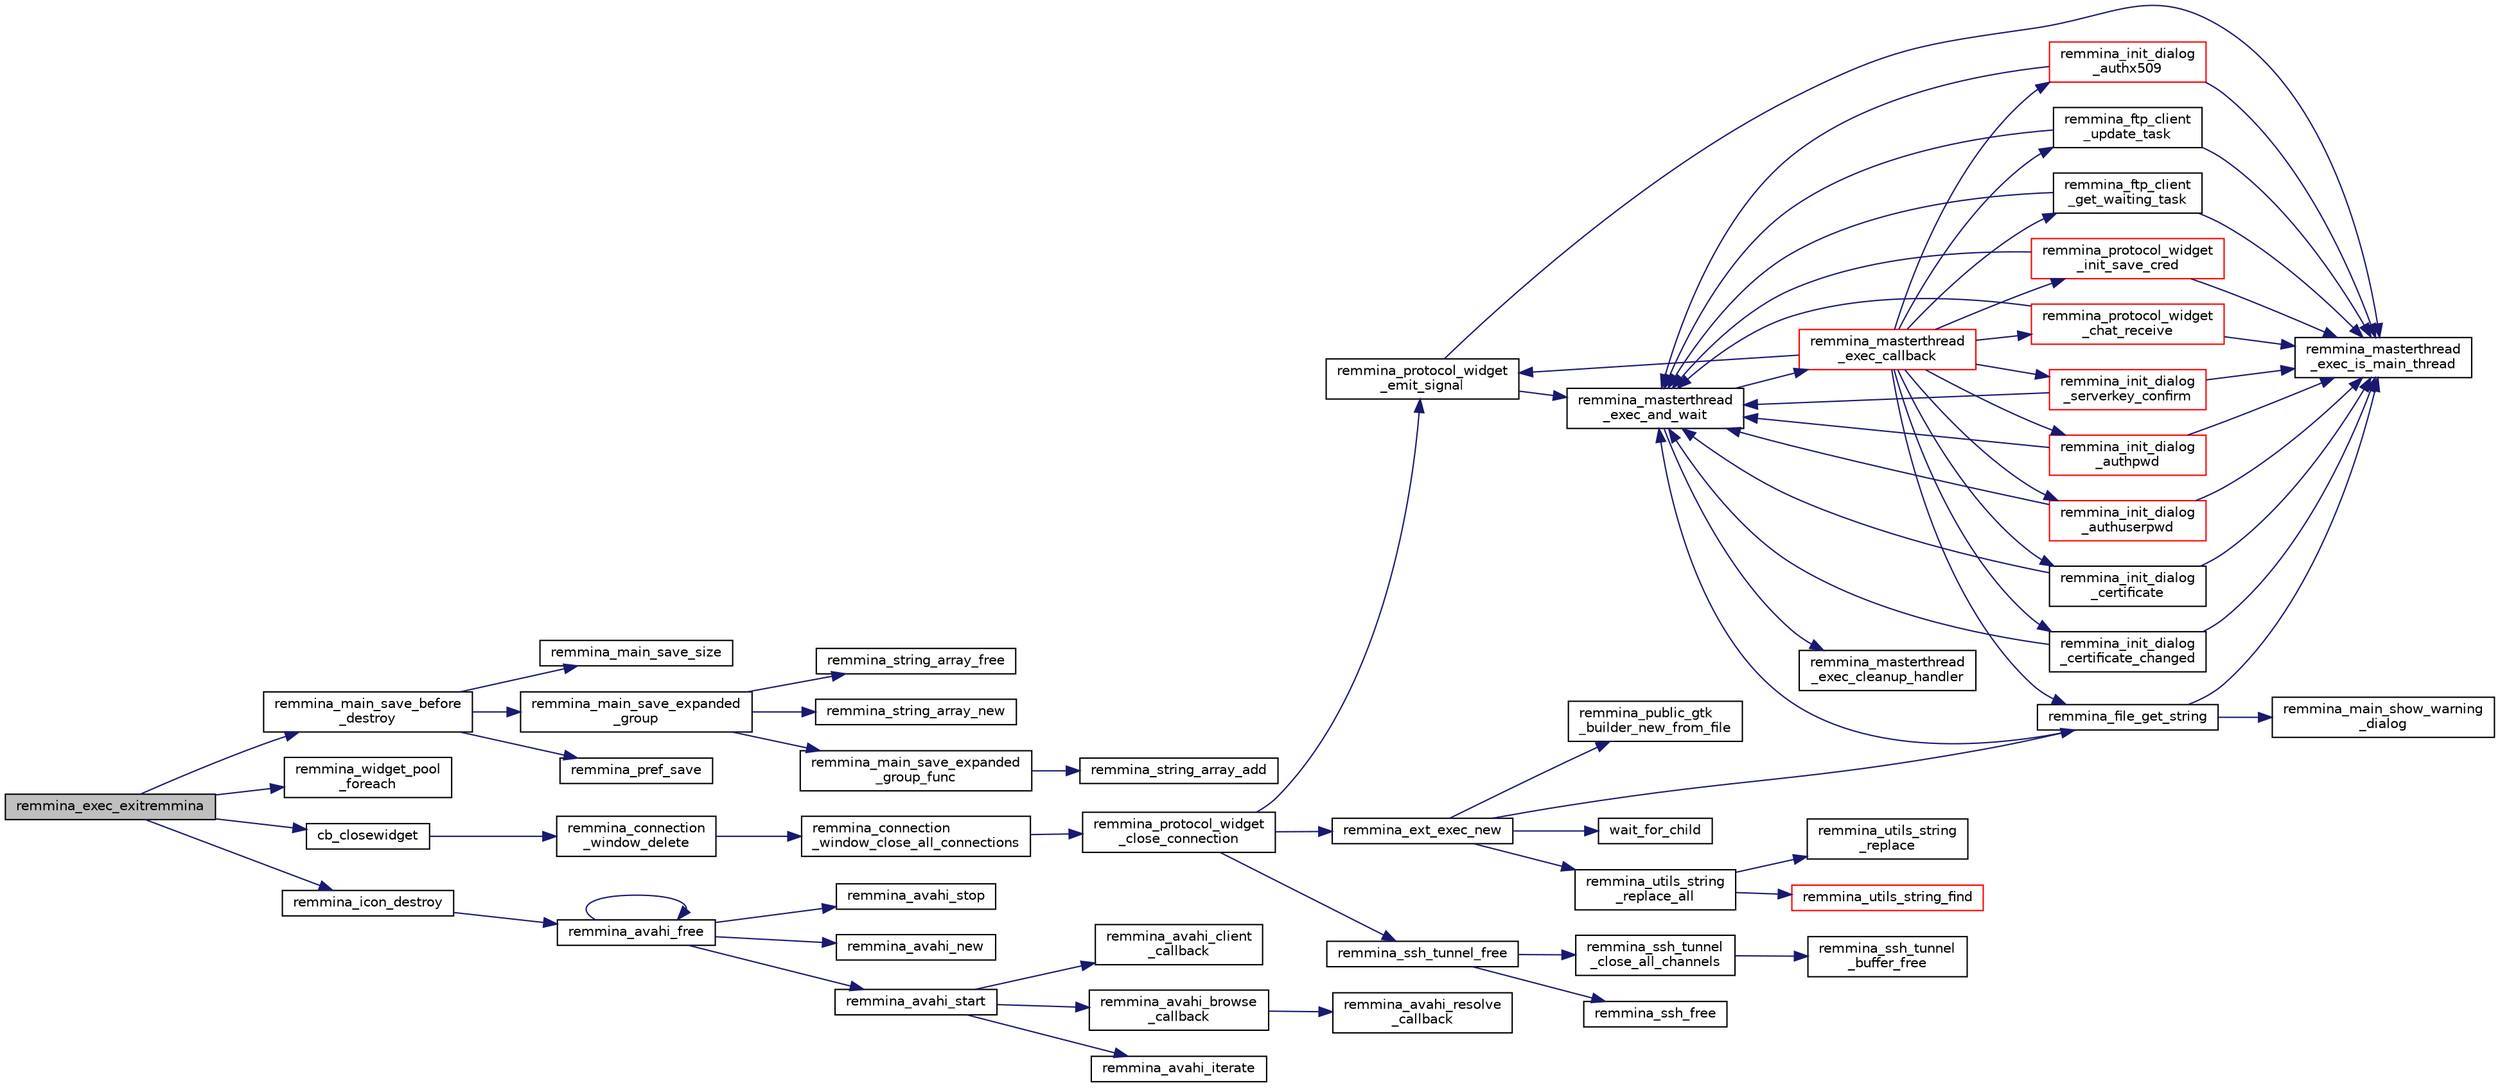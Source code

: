 digraph "remmina_exec_exitremmina"
{
  edge [fontname="Helvetica",fontsize="10",labelfontname="Helvetica",labelfontsize="10"];
  node [fontname="Helvetica",fontsize="10",shape=record];
  rankdir="LR";
  Node751 [label="remmina_exec_exitremmina",height=0.2,width=0.4,color="black", fillcolor="grey75", style="filled", fontcolor="black"];
  Node751 -> Node752 [color="midnightblue",fontsize="10",style="solid",fontname="Helvetica"];
  Node752 [label="remmina_main_save_before\l_destroy",height=0.2,width=0.4,color="black", fillcolor="white", style="filled",URL="$remmina__main_8c.html#a009f32092bd1d8dcd8e783d25416f3df"];
  Node752 -> Node753 [color="midnightblue",fontsize="10",style="solid",fontname="Helvetica"];
  Node753 [label="remmina_main_save_size",height=0.2,width=0.4,color="black", fillcolor="white", style="filled",URL="$remmina__main_8c.html#ac448c53d7a2066763d2b747d269f60ee"];
  Node752 -> Node754 [color="midnightblue",fontsize="10",style="solid",fontname="Helvetica"];
  Node754 [label="remmina_main_save_expanded\l_group",height=0.2,width=0.4,color="black", fillcolor="white", style="filled",URL="$remmina__main_8c.html#ad8744dc59ba8072ffdf557b6c94e9f40"];
  Node754 -> Node755 [color="midnightblue",fontsize="10",style="solid",fontname="Helvetica"];
  Node755 [label="remmina_string_array_free",height=0.2,width=0.4,color="black", fillcolor="white", style="filled",URL="$remmina__string__array_8c.html#a8ab78913d299df665a408a8a5ec51bbe"];
  Node754 -> Node756 [color="midnightblue",fontsize="10",style="solid",fontname="Helvetica"];
  Node756 [label="remmina_string_array_new",height=0.2,width=0.4,color="black", fillcolor="white", style="filled",URL="$remmina__string__array_8c.html#aff90e964c6541b1af02adf7ea39e6e02"];
  Node754 -> Node757 [color="midnightblue",fontsize="10",style="solid",fontname="Helvetica"];
  Node757 [label="remmina_main_save_expanded\l_group_func",height=0.2,width=0.4,color="black", fillcolor="white", style="filled",URL="$remmina__main_8c.html#a51880fc109db6457a5d0fc543c2deaf2"];
  Node757 -> Node758 [color="midnightblue",fontsize="10",style="solid",fontname="Helvetica"];
  Node758 [label="remmina_string_array_add",height=0.2,width=0.4,color="black", fillcolor="white", style="filled",URL="$remmina__string__array_8c.html#a2aaacca7db4b86f836486cfb559398f0"];
  Node752 -> Node759 [color="midnightblue",fontsize="10",style="solid",fontname="Helvetica"];
  Node759 [label="remmina_pref_save",height=0.2,width=0.4,color="black", fillcolor="white", style="filled",URL="$remmina__pref_8c.html#a1c614a5e7dc3cd415be6e0a926e26983"];
  Node751 -> Node760 [color="midnightblue",fontsize="10",style="solid",fontname="Helvetica"];
  Node760 [label="remmina_widget_pool\l_foreach",height=0.2,width=0.4,color="black", fillcolor="white", style="filled",URL="$remmina__widget__pool_8c.html#a53fad3994b2550300cfd4fd8bb2a2b5b"];
  Node751 -> Node761 [color="midnightblue",fontsize="10",style="solid",fontname="Helvetica"];
  Node761 [label="cb_closewidget",height=0.2,width=0.4,color="black", fillcolor="white", style="filled",URL="$remmina__exec_8c.html#a0ffd51ed283da4640c920e75e89e694a"];
  Node761 -> Node762 [color="midnightblue",fontsize="10",style="solid",fontname="Helvetica"];
  Node762 [label="remmina_connection\l_window_delete",height=0.2,width=0.4,color="black", fillcolor="white", style="filled",URL="$remmina__connection__window_8c.html#a47242e757b22622e8653643de24fdad9"];
  Node762 -> Node763 [color="midnightblue",fontsize="10",style="solid",fontname="Helvetica"];
  Node763 [label="remmina_connection\l_window_close_all_connections",height=0.2,width=0.4,color="black", fillcolor="white", style="filled",URL="$remmina__connection__window_8c.html#aa684847595283db326fd636735eed231"];
  Node763 -> Node764 [color="midnightblue",fontsize="10",style="solid",fontname="Helvetica"];
  Node764 [label="remmina_protocol_widget\l_close_connection",height=0.2,width=0.4,color="black", fillcolor="white", style="filled",URL="$remmina__protocol__widget_8c.html#a326a430fe4d298e3564d9fd5b7945a82"];
  Node764 -> Node765 [color="midnightblue",fontsize="10",style="solid",fontname="Helvetica"];
  Node765 [label="remmina_protocol_widget\l_emit_signal",height=0.2,width=0.4,color="black", fillcolor="white", style="filled",URL="$remmina__protocol__widget_8c.html#ac3e5a7f14aef4adb2e57d35e9c180b3b"];
  Node765 -> Node766 [color="midnightblue",fontsize="10",style="solid",fontname="Helvetica"];
  Node766 [label="remmina_masterthread\l_exec_is_main_thread",height=0.2,width=0.4,color="black", fillcolor="white", style="filled",URL="$remmina__masterthread__exec_8c.html#a3a52e863a3a3da6da6bb5d36c13b7ff4"];
  Node765 -> Node767 [color="midnightblue",fontsize="10",style="solid",fontname="Helvetica"];
  Node767 [label="remmina_masterthread\l_exec_and_wait",height=0.2,width=0.4,color="black", fillcolor="white", style="filled",URL="$remmina__masterthread__exec_8c.html#a14628c2470cac50e87916a70ea05c97d"];
  Node767 -> Node768 [color="midnightblue",fontsize="10",style="solid",fontname="Helvetica"];
  Node768 [label="remmina_masterthread\l_exec_cleanup_handler",height=0.2,width=0.4,color="black", fillcolor="white", style="filled",URL="$remmina__masterthread__exec_8c.html#a94985f15fd0d27c037824ee90b0ecd3c"];
  Node767 -> Node769 [color="midnightblue",fontsize="10",style="solid",fontname="Helvetica"];
  Node769 [label="remmina_masterthread\l_exec_callback",height=0.2,width=0.4,color="red", fillcolor="white", style="filled",URL="$remmina__masterthread__exec_8c.html#ae5c4d736f1856249c255430e010a179f"];
  Node769 -> Node770 [color="midnightblue",fontsize="10",style="solid",fontname="Helvetica"];
  Node770 [label="remmina_protocol_widget\l_init_save_cred",height=0.2,width=0.4,color="red", fillcolor="white", style="filled",URL="$remmina__protocol__widget_8c.html#a7ac09ee83afa8a1a60cadf56b0ec83a6"];
  Node770 -> Node766 [color="midnightblue",fontsize="10",style="solid",fontname="Helvetica"];
  Node770 -> Node767 [color="midnightblue",fontsize="10",style="solid",fontname="Helvetica"];
  Node769 -> Node812 [color="midnightblue",fontsize="10",style="solid",fontname="Helvetica"];
  Node812 [label="remmina_protocol_widget\l_chat_receive",height=0.2,width=0.4,color="red", fillcolor="white", style="filled",URL="$remmina__protocol__widget_8c.html#ae2522242b3f39ee84ee8cf75170de0c0"];
  Node812 -> Node766 [color="midnightblue",fontsize="10",style="solid",fontname="Helvetica"];
  Node812 -> Node767 [color="midnightblue",fontsize="10",style="solid",fontname="Helvetica"];
  Node769 -> Node793 [color="midnightblue",fontsize="10",style="solid",fontname="Helvetica"];
  Node793 [label="remmina_file_get_string",height=0.2,width=0.4,color="black", fillcolor="white", style="filled",URL="$remmina__file_8c.html#a8eb1b213d9d08c6ad13683ce05f4355e"];
  Node793 -> Node766 [color="midnightblue",fontsize="10",style="solid",fontname="Helvetica"];
  Node793 -> Node767 [color="midnightblue",fontsize="10",style="solid",fontname="Helvetica"];
  Node793 -> Node773 [color="midnightblue",fontsize="10",style="solid",fontname="Helvetica"];
  Node773 [label="remmina_main_show_warning\l_dialog",height=0.2,width=0.4,color="black", fillcolor="white", style="filled",URL="$remmina__main_8c.html#ad99b9c0bf2fa8c166a8b4a09e06ffdf7"];
  Node769 -> Node816 [color="midnightblue",fontsize="10",style="solid",fontname="Helvetica"];
  Node816 [label="remmina_init_dialog\l_serverkey_confirm",height=0.2,width=0.4,color="red", fillcolor="white", style="filled",URL="$remmina__init__dialog_8c.html#a11fba22fe5f7f85985e01b499a52e534"];
  Node816 -> Node766 [color="midnightblue",fontsize="10",style="solid",fontname="Helvetica"];
  Node816 -> Node767 [color="midnightblue",fontsize="10",style="solid",fontname="Helvetica"];
  Node769 -> Node818 [color="midnightblue",fontsize="10",style="solid",fontname="Helvetica"];
  Node818 [label="remmina_init_dialog\l_authpwd",height=0.2,width=0.4,color="red", fillcolor="white", style="filled",URL="$remmina__init__dialog_8c.html#a755fc90b41b65cd6106915ab501433fa"];
  Node818 -> Node766 [color="midnightblue",fontsize="10",style="solid",fontname="Helvetica"];
  Node818 -> Node767 [color="midnightblue",fontsize="10",style="solid",fontname="Helvetica"];
  Node769 -> Node819 [color="midnightblue",fontsize="10",style="solid",fontname="Helvetica"];
  Node819 [label="remmina_init_dialog\l_authuserpwd",height=0.2,width=0.4,color="red", fillcolor="white", style="filled",URL="$remmina__init__dialog_8c.html#ad941f2348cd1752fc9d58c263690726c"];
  Node819 -> Node766 [color="midnightblue",fontsize="10",style="solid",fontname="Helvetica"];
  Node819 -> Node767 [color="midnightblue",fontsize="10",style="solid",fontname="Helvetica"];
  Node769 -> Node820 [color="midnightblue",fontsize="10",style="solid",fontname="Helvetica"];
  Node820 [label="remmina_init_dialog\l_certificate",height=0.2,width=0.4,color="black", fillcolor="white", style="filled",URL="$remmina__init__dialog_8c.html#abd47233840e1eefc1d511bc4e153b98b"];
  Node820 -> Node766 [color="midnightblue",fontsize="10",style="solid",fontname="Helvetica"];
  Node820 -> Node767 [color="midnightblue",fontsize="10",style="solid",fontname="Helvetica"];
  Node769 -> Node821 [color="midnightblue",fontsize="10",style="solid",fontname="Helvetica"];
  Node821 [label="remmina_init_dialog\l_certificate_changed",height=0.2,width=0.4,color="black", fillcolor="white", style="filled",URL="$remmina__init__dialog_8c.html#a07e0824fe19e8169d076878aca502fc8"];
  Node821 -> Node766 [color="midnightblue",fontsize="10",style="solid",fontname="Helvetica"];
  Node821 -> Node767 [color="midnightblue",fontsize="10",style="solid",fontname="Helvetica"];
  Node769 -> Node822 [color="midnightblue",fontsize="10",style="solid",fontname="Helvetica"];
  Node822 [label="remmina_init_dialog\l_authx509",height=0.2,width=0.4,color="red", fillcolor="white", style="filled",URL="$remmina__init__dialog_8c.html#a022dc4f1c87b00dac294837358394ddf"];
  Node822 -> Node766 [color="midnightblue",fontsize="10",style="solid",fontname="Helvetica"];
  Node822 -> Node767 [color="midnightblue",fontsize="10",style="solid",fontname="Helvetica"];
  Node769 -> Node824 [color="midnightblue",fontsize="10",style="solid",fontname="Helvetica"];
  Node824 [label="remmina_ftp_client\l_update_task",height=0.2,width=0.4,color="black", fillcolor="white", style="filled",URL="$remmina__ftp__client_8c.html#ad96358f40ab056c91f796ddda886a1dd"];
  Node824 -> Node766 [color="midnightblue",fontsize="10",style="solid",fontname="Helvetica"];
  Node824 -> Node767 [color="midnightblue",fontsize="10",style="solid",fontname="Helvetica"];
  Node769 -> Node825 [color="midnightblue",fontsize="10",style="solid",fontname="Helvetica"];
  Node825 [label="remmina_ftp_client\l_get_waiting_task",height=0.2,width=0.4,color="black", fillcolor="white", style="filled",URL="$remmina__ftp__client_8c.html#a33e4993b60c36eae89a6a0a943d28141"];
  Node825 -> Node766 [color="midnightblue",fontsize="10",style="solid",fontname="Helvetica"];
  Node825 -> Node767 [color="midnightblue",fontsize="10",style="solid",fontname="Helvetica"];
  Node769 -> Node765 [color="midnightblue",fontsize="10",style="solid",fontname="Helvetica"];
  Node764 -> Node829 [color="midnightblue",fontsize="10",style="solid",fontname="Helvetica"];
  Node829 [label="remmina_ssh_tunnel_free",height=0.2,width=0.4,color="black", fillcolor="white", style="filled",URL="$remmina__ssh_8c.html#a223f8dd7a678bcec2ece40a2d8f7ea06"];
  Node829 -> Node830 [color="midnightblue",fontsize="10",style="solid",fontname="Helvetica"];
  Node830 [label="remmina_ssh_tunnel\l_close_all_channels",height=0.2,width=0.4,color="black", fillcolor="white", style="filled",URL="$remmina__ssh_8c.html#a0a0aff99448b4eec63bf11d7a4bb9ab7"];
  Node830 -> Node831 [color="midnightblue",fontsize="10",style="solid",fontname="Helvetica"];
  Node831 [label="remmina_ssh_tunnel\l_buffer_free",height=0.2,width=0.4,color="black", fillcolor="white", style="filled",URL="$remmina__ssh_8c.html#a2dc66f410992afe4c2b9ad5bda770d6c"];
  Node829 -> Node832 [color="midnightblue",fontsize="10",style="solid",fontname="Helvetica"];
  Node832 [label="remmina_ssh_free",height=0.2,width=0.4,color="black", fillcolor="white", style="filled",URL="$remmina__ssh_8c.html#acdb9f57d2f9b47913715a8d8a0ea0c02"];
  Node764 -> Node833 [color="midnightblue",fontsize="10",style="solid",fontname="Helvetica"];
  Node833 [label="remmina_ext_exec_new",height=0.2,width=0.4,color="black", fillcolor="white", style="filled",URL="$remmina__ext__exec_8c.html#a7c81795162a70d06294fdf935ea210d7"];
  Node833 -> Node793 [color="midnightblue",fontsize="10",style="solid",fontname="Helvetica"];
  Node833 -> Node834 [color="midnightblue",fontsize="10",style="solid",fontname="Helvetica"];
  Node834 [label="remmina_utils_string\l_replace_all",height=0.2,width=0.4,color="black", fillcolor="white", style="filled",URL="$remmina__utils_8c.html#ac804e6111e538ee2fa425b8b6fd1fb66",tooltip="Replaces all occurrences of needle in haystack with replace. "];
  Node834 -> Node835 [color="midnightblue",fontsize="10",style="solid",fontname="Helvetica"];
  Node835 [label="remmina_utils_string_find",height=0.2,width=0.4,color="red", fillcolor="white", style="filled",URL="$remmina__utils_8c.html#a75eb5f79df692dfe4db221d03a5fa355"];
  Node834 -> Node837 [color="midnightblue",fontsize="10",style="solid",fontname="Helvetica"];
  Node837 [label="remmina_utils_string\l_replace",height=0.2,width=0.4,color="black", fillcolor="white", style="filled",URL="$remmina__utils_8c.html#aa6859a61aa28f46591750c9afdef66f4"];
  Node833 -> Node838 [color="midnightblue",fontsize="10",style="solid",fontname="Helvetica"];
  Node838 [label="remmina_public_gtk\l_builder_new_from_file",height=0.2,width=0.4,color="black", fillcolor="white", style="filled",URL="$remmina__public_8c.html#a3031598a6e4f67d1519d8e5afba7da41"];
  Node833 -> Node839 [color="midnightblue",fontsize="10",style="solid",fontname="Helvetica"];
  Node839 [label="wait_for_child",height=0.2,width=0.4,color="black", fillcolor="white", style="filled",URL="$remmina__ext__exec_8c.html#aa063217311c67408819a2c1b86ff92dd"];
  Node751 -> Node840 [color="midnightblue",fontsize="10",style="solid",fontname="Helvetica"];
  Node840 [label="remmina_icon_destroy",height=0.2,width=0.4,color="black", fillcolor="white", style="filled",URL="$remmina__icon_8c.html#a25b1d13f76ddf6a51836d780eda5fab1"];
  Node840 -> Node841 [color="midnightblue",fontsize="10",style="solid",fontname="Helvetica"];
  Node841 [label="remmina_avahi_free",height=0.2,width=0.4,color="black", fillcolor="white", style="filled",URL="$remmina__avahi_8c.html#a2710b09d09507f1c91ba8a2bd01b0436"];
  Node841 -> Node842 [color="midnightblue",fontsize="10",style="solid",fontname="Helvetica"];
  Node842 [label="remmina_avahi_stop",height=0.2,width=0.4,color="black", fillcolor="white", style="filled",URL="$remmina__avahi_8c.html#a74b9962d6ef442e9c0a84293e2eaed30"];
  Node841 -> Node843 [color="midnightblue",fontsize="10",style="solid",fontname="Helvetica"];
  Node843 [label="remmina_avahi_new",height=0.2,width=0.4,color="black", fillcolor="white", style="filled",URL="$remmina__avahi_8c.html#a43319a5eff255c9b41dc8848cea6185f"];
  Node841 -> Node844 [color="midnightblue",fontsize="10",style="solid",fontname="Helvetica"];
  Node844 [label="remmina_avahi_start",height=0.2,width=0.4,color="black", fillcolor="white", style="filled",URL="$remmina__avahi_8c.html#a1ec851b22607dd1171ecdd5cca735b71"];
  Node844 -> Node845 [color="midnightblue",fontsize="10",style="solid",fontname="Helvetica"];
  Node845 [label="remmina_avahi_client\l_callback",height=0.2,width=0.4,color="black", fillcolor="white", style="filled",URL="$remmina__avahi_8c.html#a06890e127f3d58d93e6ba31051c816d7"];
  Node844 -> Node846 [color="midnightblue",fontsize="10",style="solid",fontname="Helvetica"];
  Node846 [label="remmina_avahi_browse\l_callback",height=0.2,width=0.4,color="black", fillcolor="white", style="filled",URL="$remmina__avahi_8c.html#a1275ffa50fdda727520512496ef6f80d"];
  Node846 -> Node847 [color="midnightblue",fontsize="10",style="solid",fontname="Helvetica"];
  Node847 [label="remmina_avahi_resolve\l_callback",height=0.2,width=0.4,color="black", fillcolor="white", style="filled",URL="$remmina__avahi_8c.html#afc3091cc602d3fa0670405c6c17125de"];
  Node844 -> Node848 [color="midnightblue",fontsize="10",style="solid",fontname="Helvetica"];
  Node848 [label="remmina_avahi_iterate",height=0.2,width=0.4,color="black", fillcolor="white", style="filled",URL="$remmina__avahi_8c.html#ab7c9f88b990e204955c7e02f6fee17c9"];
  Node841 -> Node841 [color="midnightblue",fontsize="10",style="solid",fontname="Helvetica"];
}
